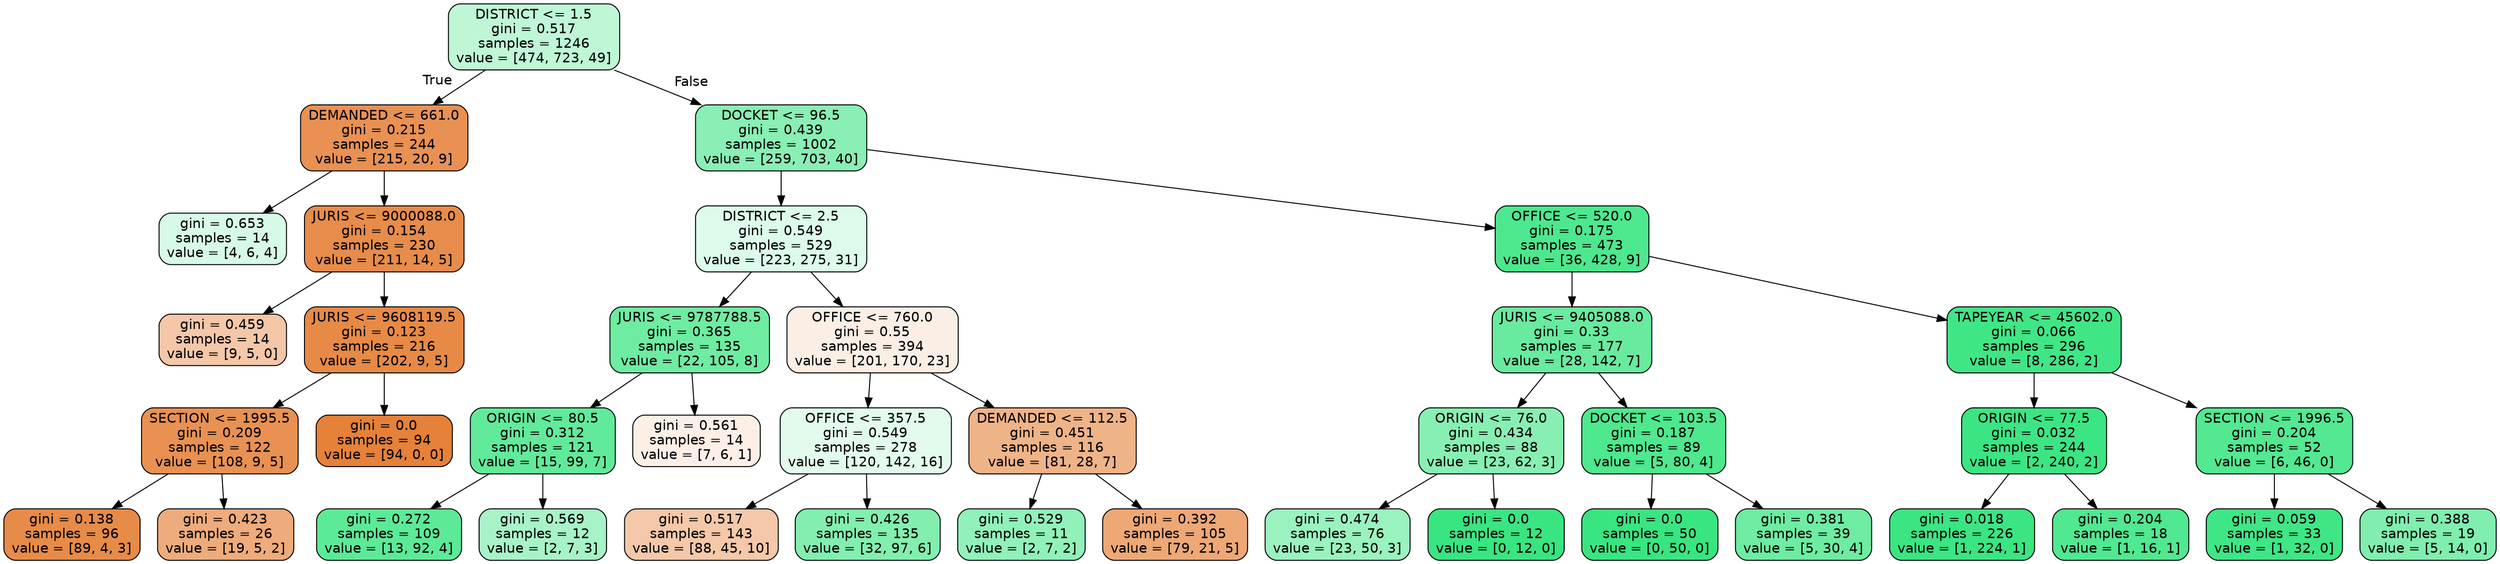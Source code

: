 digraph Tree {
node [shape=box, style="filled, rounded", color="black", fontname=helvetica] ;
edge [fontname=helvetica] ;
0 [label="DISTRICT <= 1.5\ngini = 0.517\nsamples = 1246\nvalue = [474, 723, 49]", fillcolor="#bff7d6"] ;
1 [label="DEMANDED <= 661.0\ngini = 0.215\nsamples = 244\nvalue = [215, 20, 9]", fillcolor="#e89153"] ;
0 -> 1 [labeldistance=2.5, labelangle=45, headlabel="True"] ;
2 [label="gini = 0.653\nsamples = 14\nvalue = [4, 6, 4]", fillcolor="#d7fae6"] ;
1 -> 2 ;
3 [label="JURIS <= 9000088.0\ngini = 0.154\nsamples = 230\nvalue = [211, 14, 5]", fillcolor="#e78c4a"] ;
1 -> 3 ;
4 [label="gini = 0.459\nsamples = 14\nvalue = [9, 5, 0]", fillcolor="#f3c7a7"] ;
3 -> 4 ;
5 [label="JURIS <= 9608119.5\ngini = 0.123\nsamples = 216\nvalue = [202, 9, 5]", fillcolor="#e78a46"] ;
3 -> 5 ;
6 [label="SECTION <= 1995.5\ngini = 0.209\nsamples = 122\nvalue = [108, 9, 5]", fillcolor="#e89152"] ;
5 -> 6 ;
7 [label="gini = 0.138\nsamples = 96\nvalue = [89, 4, 3]", fillcolor="#e78b48"] ;
6 -> 7 ;
8 [label="gini = 0.423\nsamples = 26\nvalue = [19, 5, 2]", fillcolor="#eeab7b"] ;
6 -> 8 ;
9 [label="gini = 0.0\nsamples = 94\nvalue = [94, 0, 0]", fillcolor="#e58139"] ;
5 -> 9 ;
10 [label="DOCKET <= 96.5\ngini = 0.439\nsamples = 1002\nvalue = [259, 703, 40]", fillcolor="#89efb4"] ;
0 -> 10 [labeldistance=2.5, labelangle=-45, headlabel="False"] ;
11 [label="DISTRICT <= 2.5\ngini = 0.549\nsamples = 529\nvalue = [223, 275, 31]", fillcolor="#ddfbea"] ;
10 -> 11 ;
12 [label="JURIS <= 9787788.5\ngini = 0.365\nsamples = 135\nvalue = [22, 105, 8]", fillcolor="#6eeca2"] ;
11 -> 12 ;
13 [label="ORIGIN <= 80.5\ngini = 0.312\nsamples = 121\nvalue = [15, 99, 7]", fillcolor="#62ea9b"] ;
12 -> 13 ;
14 [label="gini = 0.272\nsamples = 109\nvalue = [13, 92, 4]", fillcolor="#5cea97"] ;
13 -> 14 ;
15 [label="gini = 0.569\nsamples = 12\nvalue = [2, 7, 3]", fillcolor="#a7f3c7"] ;
13 -> 15 ;
16 [label="gini = 0.561\nsamples = 14\nvalue = [7, 6, 1]", fillcolor="#fcefe6"] ;
12 -> 16 ;
17 [label="OFFICE <= 760.0\ngini = 0.55\nsamples = 394\nvalue = [201, 170, 23]", fillcolor="#fbeee4"] ;
11 -> 17 ;
18 [label="OFFICE <= 357.5\ngini = 0.549\nsamples = 278\nvalue = [120, 142, 16]", fillcolor="#e3fbed"] ;
17 -> 18 ;
19 [label="gini = 0.517\nsamples = 143\nvalue = [88, 45, 10]", fillcolor="#f4c8a8"] ;
18 -> 19 ;
20 [label="gini = 0.426\nsamples = 135\nvalue = [32, 97, 6]", fillcolor="#82efaf"] ;
18 -> 20 ;
21 [label="DEMANDED <= 112.5\ngini = 0.451\nsamples = 116\nvalue = [81, 28, 7]", fillcolor="#efb388"] ;
17 -> 21 ;
22 [label="gini = 0.529\nsamples = 11\nvalue = [2, 7, 2]", fillcolor="#91f1b9"] ;
21 -> 22 ;
23 [label="gini = 0.392\nsamples = 105\nvalue = [79, 21, 5]", fillcolor="#eda876"] ;
21 -> 23 ;
24 [label="OFFICE <= 520.0\ngini = 0.175\nsamples = 473\nvalue = [36, 428, 9]", fillcolor="#4de88e"] ;
10 -> 24 ;
25 [label="JURIS <= 9405088.0\ngini = 0.33\nsamples = 177\nvalue = [28, 142, 7]", fillcolor="#68eb9f"] ;
24 -> 25 ;
26 [label="ORIGIN <= 76.0\ngini = 0.434\nsamples = 88\nvalue = [23, 62, 3]", fillcolor="#88efb3"] ;
25 -> 26 ;
27 [label="gini = 0.474\nsamples = 76\nvalue = [23, 50, 3]", fillcolor="#9af2bf"] ;
26 -> 27 ;
28 [label="gini = 0.0\nsamples = 12\nvalue = [0, 12, 0]", fillcolor="#39e581"] ;
26 -> 28 ;
29 [label="DOCKET <= 103.5\ngini = 0.187\nsamples = 89\nvalue = [5, 80, 4]", fillcolor="#4ee88e"] ;
25 -> 29 ;
30 [label="gini = 0.0\nsamples = 50\nvalue = [0, 50, 0]", fillcolor="#39e581"] ;
29 -> 30 ;
31 [label="gini = 0.381\nsamples = 39\nvalue = [5, 30, 4]", fillcolor="#6deca2"] ;
29 -> 31 ;
32 [label="TAPEYEAR <= 45602.0\ngini = 0.066\nsamples = 296\nvalue = [8, 286, 2]", fillcolor="#40e685"] ;
24 -> 32 ;
33 [label="ORIGIN <= 77.5\ngini = 0.032\nsamples = 244\nvalue = [2, 240, 2]", fillcolor="#3ce583"] ;
32 -> 33 ;
34 [label="gini = 0.018\nsamples = 226\nvalue = [1, 224, 1]", fillcolor="#3be582"] ;
33 -> 34 ;
35 [label="gini = 0.204\nsamples = 18\nvalue = [1, 16, 1]", fillcolor="#50e890"] ;
33 -> 35 ;
36 [label="SECTION <= 1996.5\ngini = 0.204\nsamples = 52\nvalue = [6, 46, 0]", fillcolor="#53e891"] ;
32 -> 36 ;
37 [label="gini = 0.059\nsamples = 33\nvalue = [1, 32, 0]", fillcolor="#3fe685"] ;
36 -> 37 ;
38 [label="gini = 0.388\nsamples = 19\nvalue = [5, 14, 0]", fillcolor="#80eeae"] ;
36 -> 38 ;
}